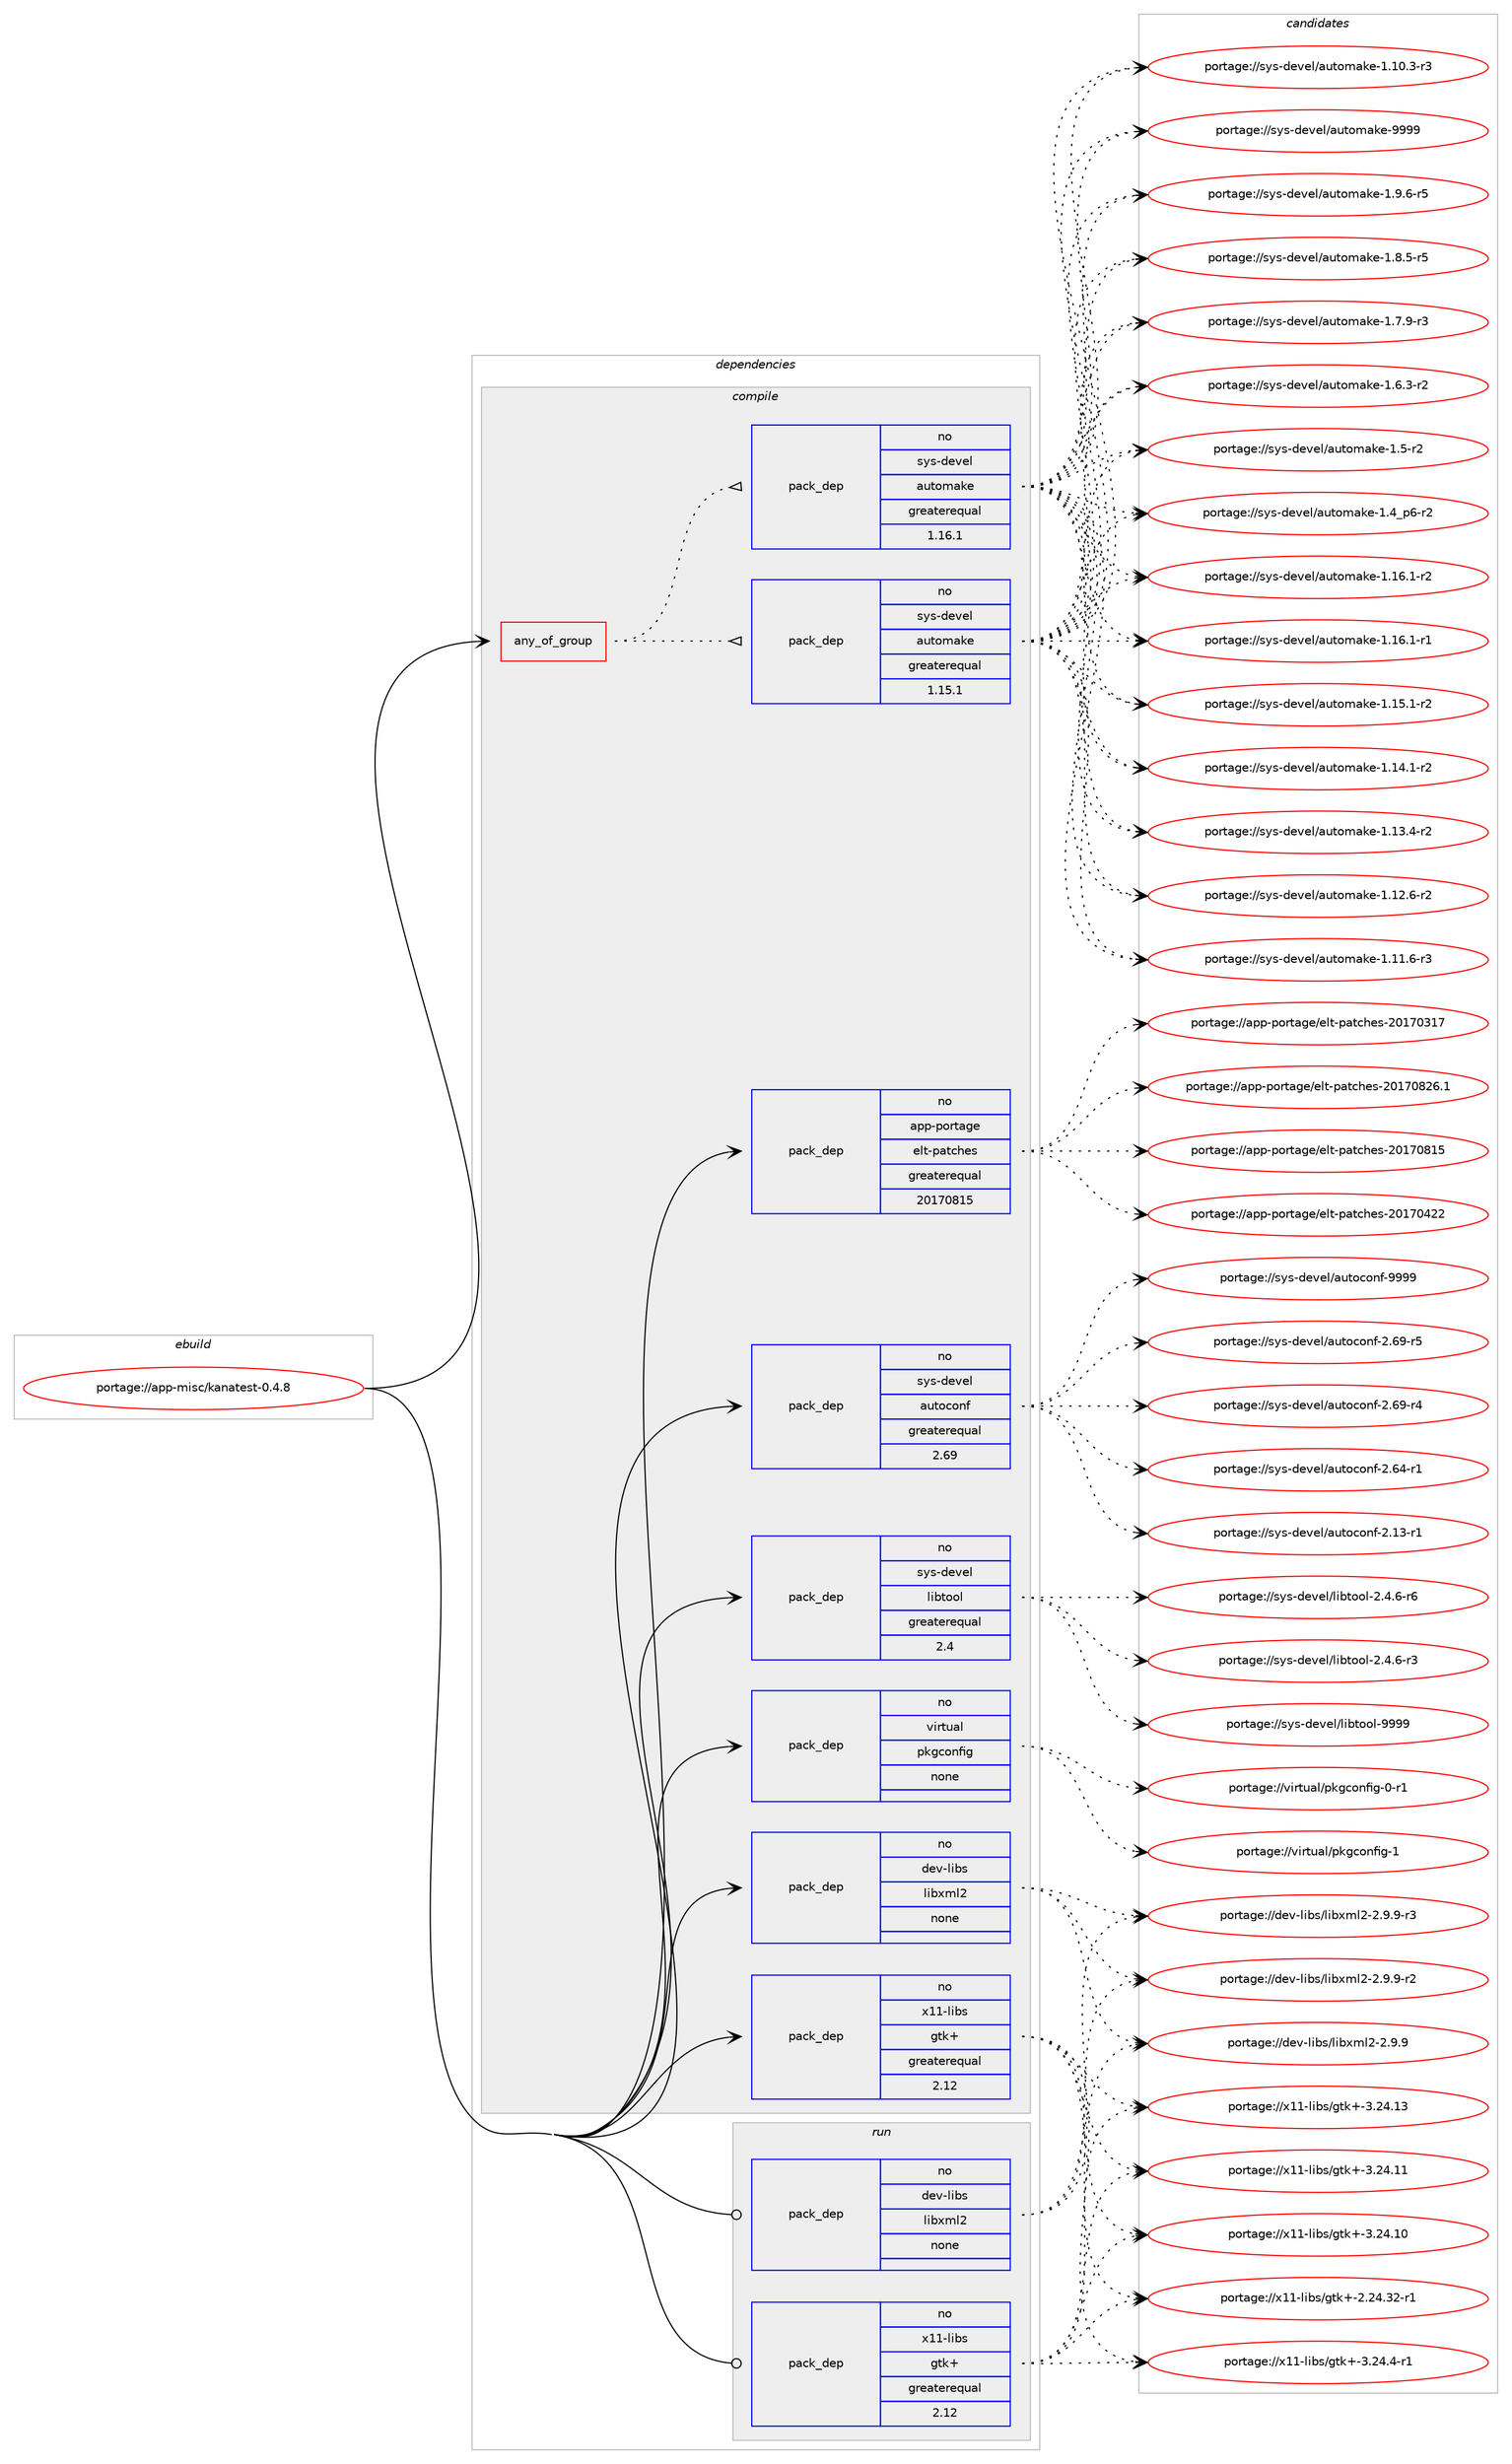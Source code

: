 digraph prolog {

# *************
# Graph options
# *************

newrank=true;
concentrate=true;
compound=true;
graph [rankdir=LR,fontname=Helvetica,fontsize=10,ranksep=1.5];#, ranksep=2.5, nodesep=0.2];
edge  [arrowhead=vee];
node  [fontname=Helvetica,fontsize=10];

# **********
# The ebuild
# **********

subgraph cluster_leftcol {
color=gray;
rank=same;
label=<<i>ebuild</i>>;
id [label="portage://app-misc/kanatest-0.4.8", color=red, width=4, href="../app-misc/kanatest-0.4.8.svg"];
}

# ****************
# The dependencies
# ****************

subgraph cluster_midcol {
color=gray;
label=<<i>dependencies</i>>;
subgraph cluster_compile {
fillcolor="#eeeeee";
style=filled;
label=<<i>compile</i>>;
subgraph any7912 {
dependency611755 [label=<<TABLE BORDER="0" CELLBORDER="1" CELLSPACING="0" CELLPADDING="4"><TR><TD CELLPADDING="10">any_of_group</TD></TR></TABLE>>, shape=none, color=red];subgraph pack460270 {
dependency611756 [label=<<TABLE BORDER="0" CELLBORDER="1" CELLSPACING="0" CELLPADDING="4" WIDTH="220"><TR><TD ROWSPAN="6" CELLPADDING="30">pack_dep</TD></TR><TR><TD WIDTH="110">no</TD></TR><TR><TD>sys-devel</TD></TR><TR><TD>automake</TD></TR><TR><TD>greaterequal</TD></TR><TR><TD>1.16.1</TD></TR></TABLE>>, shape=none, color=blue];
}
dependency611755:e -> dependency611756:w [weight=20,style="dotted",arrowhead="oinv"];
subgraph pack460271 {
dependency611757 [label=<<TABLE BORDER="0" CELLBORDER="1" CELLSPACING="0" CELLPADDING="4" WIDTH="220"><TR><TD ROWSPAN="6" CELLPADDING="30">pack_dep</TD></TR><TR><TD WIDTH="110">no</TD></TR><TR><TD>sys-devel</TD></TR><TR><TD>automake</TD></TR><TR><TD>greaterequal</TD></TR><TR><TD>1.15.1</TD></TR></TABLE>>, shape=none, color=blue];
}
dependency611755:e -> dependency611757:w [weight=20,style="dotted",arrowhead="oinv"];
}
id:e -> dependency611755:w [weight=20,style="solid",arrowhead="vee"];
subgraph pack460272 {
dependency611758 [label=<<TABLE BORDER="0" CELLBORDER="1" CELLSPACING="0" CELLPADDING="4" WIDTH="220"><TR><TD ROWSPAN="6" CELLPADDING="30">pack_dep</TD></TR><TR><TD WIDTH="110">no</TD></TR><TR><TD>app-portage</TD></TR><TR><TD>elt-patches</TD></TR><TR><TD>greaterequal</TD></TR><TR><TD>20170815</TD></TR></TABLE>>, shape=none, color=blue];
}
id:e -> dependency611758:w [weight=20,style="solid",arrowhead="vee"];
subgraph pack460273 {
dependency611759 [label=<<TABLE BORDER="0" CELLBORDER="1" CELLSPACING="0" CELLPADDING="4" WIDTH="220"><TR><TD ROWSPAN="6" CELLPADDING="30">pack_dep</TD></TR><TR><TD WIDTH="110">no</TD></TR><TR><TD>dev-libs</TD></TR><TR><TD>libxml2</TD></TR><TR><TD>none</TD></TR><TR><TD></TD></TR></TABLE>>, shape=none, color=blue];
}
id:e -> dependency611759:w [weight=20,style="solid",arrowhead="vee"];
subgraph pack460274 {
dependency611760 [label=<<TABLE BORDER="0" CELLBORDER="1" CELLSPACING="0" CELLPADDING="4" WIDTH="220"><TR><TD ROWSPAN="6" CELLPADDING="30">pack_dep</TD></TR><TR><TD WIDTH="110">no</TD></TR><TR><TD>sys-devel</TD></TR><TR><TD>autoconf</TD></TR><TR><TD>greaterequal</TD></TR><TR><TD>2.69</TD></TR></TABLE>>, shape=none, color=blue];
}
id:e -> dependency611760:w [weight=20,style="solid",arrowhead="vee"];
subgraph pack460275 {
dependency611761 [label=<<TABLE BORDER="0" CELLBORDER="1" CELLSPACING="0" CELLPADDING="4" WIDTH="220"><TR><TD ROWSPAN="6" CELLPADDING="30">pack_dep</TD></TR><TR><TD WIDTH="110">no</TD></TR><TR><TD>sys-devel</TD></TR><TR><TD>libtool</TD></TR><TR><TD>greaterequal</TD></TR><TR><TD>2.4</TD></TR></TABLE>>, shape=none, color=blue];
}
id:e -> dependency611761:w [weight=20,style="solid",arrowhead="vee"];
subgraph pack460276 {
dependency611762 [label=<<TABLE BORDER="0" CELLBORDER="1" CELLSPACING="0" CELLPADDING="4" WIDTH="220"><TR><TD ROWSPAN="6" CELLPADDING="30">pack_dep</TD></TR><TR><TD WIDTH="110">no</TD></TR><TR><TD>virtual</TD></TR><TR><TD>pkgconfig</TD></TR><TR><TD>none</TD></TR><TR><TD></TD></TR></TABLE>>, shape=none, color=blue];
}
id:e -> dependency611762:w [weight=20,style="solid",arrowhead="vee"];
subgraph pack460277 {
dependency611763 [label=<<TABLE BORDER="0" CELLBORDER="1" CELLSPACING="0" CELLPADDING="4" WIDTH="220"><TR><TD ROWSPAN="6" CELLPADDING="30">pack_dep</TD></TR><TR><TD WIDTH="110">no</TD></TR><TR><TD>x11-libs</TD></TR><TR><TD>gtk+</TD></TR><TR><TD>greaterequal</TD></TR><TR><TD>2.12</TD></TR></TABLE>>, shape=none, color=blue];
}
id:e -> dependency611763:w [weight=20,style="solid",arrowhead="vee"];
}
subgraph cluster_compileandrun {
fillcolor="#eeeeee";
style=filled;
label=<<i>compile and run</i>>;
}
subgraph cluster_run {
fillcolor="#eeeeee";
style=filled;
label=<<i>run</i>>;
subgraph pack460278 {
dependency611764 [label=<<TABLE BORDER="0" CELLBORDER="1" CELLSPACING="0" CELLPADDING="4" WIDTH="220"><TR><TD ROWSPAN="6" CELLPADDING="30">pack_dep</TD></TR><TR><TD WIDTH="110">no</TD></TR><TR><TD>dev-libs</TD></TR><TR><TD>libxml2</TD></TR><TR><TD>none</TD></TR><TR><TD></TD></TR></TABLE>>, shape=none, color=blue];
}
id:e -> dependency611764:w [weight=20,style="solid",arrowhead="odot"];
subgraph pack460279 {
dependency611765 [label=<<TABLE BORDER="0" CELLBORDER="1" CELLSPACING="0" CELLPADDING="4" WIDTH="220"><TR><TD ROWSPAN="6" CELLPADDING="30">pack_dep</TD></TR><TR><TD WIDTH="110">no</TD></TR><TR><TD>x11-libs</TD></TR><TR><TD>gtk+</TD></TR><TR><TD>greaterequal</TD></TR><TR><TD>2.12</TD></TR></TABLE>>, shape=none, color=blue];
}
id:e -> dependency611765:w [weight=20,style="solid",arrowhead="odot"];
}
}

# **************
# The candidates
# **************

subgraph cluster_choices {
rank=same;
color=gray;
label=<<i>candidates</i>>;

subgraph choice460270 {
color=black;
nodesep=1;
choice115121115451001011181011084797117116111109971071014557575757 [label="portage://sys-devel/automake-9999", color=red, width=4,href="../sys-devel/automake-9999.svg"];
choice115121115451001011181011084797117116111109971071014549465746544511453 [label="portage://sys-devel/automake-1.9.6-r5", color=red, width=4,href="../sys-devel/automake-1.9.6-r5.svg"];
choice115121115451001011181011084797117116111109971071014549465646534511453 [label="portage://sys-devel/automake-1.8.5-r5", color=red, width=4,href="../sys-devel/automake-1.8.5-r5.svg"];
choice115121115451001011181011084797117116111109971071014549465546574511451 [label="portage://sys-devel/automake-1.7.9-r3", color=red, width=4,href="../sys-devel/automake-1.7.9-r3.svg"];
choice115121115451001011181011084797117116111109971071014549465446514511450 [label="portage://sys-devel/automake-1.6.3-r2", color=red, width=4,href="../sys-devel/automake-1.6.3-r2.svg"];
choice11512111545100101118101108479711711611110997107101454946534511450 [label="portage://sys-devel/automake-1.5-r2", color=red, width=4,href="../sys-devel/automake-1.5-r2.svg"];
choice115121115451001011181011084797117116111109971071014549465295112544511450 [label="portage://sys-devel/automake-1.4_p6-r2", color=red, width=4,href="../sys-devel/automake-1.4_p6-r2.svg"];
choice11512111545100101118101108479711711611110997107101454946495446494511450 [label="portage://sys-devel/automake-1.16.1-r2", color=red, width=4,href="../sys-devel/automake-1.16.1-r2.svg"];
choice11512111545100101118101108479711711611110997107101454946495446494511449 [label="portage://sys-devel/automake-1.16.1-r1", color=red, width=4,href="../sys-devel/automake-1.16.1-r1.svg"];
choice11512111545100101118101108479711711611110997107101454946495346494511450 [label="portage://sys-devel/automake-1.15.1-r2", color=red, width=4,href="../sys-devel/automake-1.15.1-r2.svg"];
choice11512111545100101118101108479711711611110997107101454946495246494511450 [label="portage://sys-devel/automake-1.14.1-r2", color=red, width=4,href="../sys-devel/automake-1.14.1-r2.svg"];
choice11512111545100101118101108479711711611110997107101454946495146524511450 [label="portage://sys-devel/automake-1.13.4-r2", color=red, width=4,href="../sys-devel/automake-1.13.4-r2.svg"];
choice11512111545100101118101108479711711611110997107101454946495046544511450 [label="portage://sys-devel/automake-1.12.6-r2", color=red, width=4,href="../sys-devel/automake-1.12.6-r2.svg"];
choice11512111545100101118101108479711711611110997107101454946494946544511451 [label="portage://sys-devel/automake-1.11.6-r3", color=red, width=4,href="../sys-devel/automake-1.11.6-r3.svg"];
choice11512111545100101118101108479711711611110997107101454946494846514511451 [label="portage://sys-devel/automake-1.10.3-r3", color=red, width=4,href="../sys-devel/automake-1.10.3-r3.svg"];
dependency611756:e -> choice115121115451001011181011084797117116111109971071014557575757:w [style=dotted,weight="100"];
dependency611756:e -> choice115121115451001011181011084797117116111109971071014549465746544511453:w [style=dotted,weight="100"];
dependency611756:e -> choice115121115451001011181011084797117116111109971071014549465646534511453:w [style=dotted,weight="100"];
dependency611756:e -> choice115121115451001011181011084797117116111109971071014549465546574511451:w [style=dotted,weight="100"];
dependency611756:e -> choice115121115451001011181011084797117116111109971071014549465446514511450:w [style=dotted,weight="100"];
dependency611756:e -> choice11512111545100101118101108479711711611110997107101454946534511450:w [style=dotted,weight="100"];
dependency611756:e -> choice115121115451001011181011084797117116111109971071014549465295112544511450:w [style=dotted,weight="100"];
dependency611756:e -> choice11512111545100101118101108479711711611110997107101454946495446494511450:w [style=dotted,weight="100"];
dependency611756:e -> choice11512111545100101118101108479711711611110997107101454946495446494511449:w [style=dotted,weight="100"];
dependency611756:e -> choice11512111545100101118101108479711711611110997107101454946495346494511450:w [style=dotted,weight="100"];
dependency611756:e -> choice11512111545100101118101108479711711611110997107101454946495246494511450:w [style=dotted,weight="100"];
dependency611756:e -> choice11512111545100101118101108479711711611110997107101454946495146524511450:w [style=dotted,weight="100"];
dependency611756:e -> choice11512111545100101118101108479711711611110997107101454946495046544511450:w [style=dotted,weight="100"];
dependency611756:e -> choice11512111545100101118101108479711711611110997107101454946494946544511451:w [style=dotted,weight="100"];
dependency611756:e -> choice11512111545100101118101108479711711611110997107101454946494846514511451:w [style=dotted,weight="100"];
}
subgraph choice460271 {
color=black;
nodesep=1;
choice115121115451001011181011084797117116111109971071014557575757 [label="portage://sys-devel/automake-9999", color=red, width=4,href="../sys-devel/automake-9999.svg"];
choice115121115451001011181011084797117116111109971071014549465746544511453 [label="portage://sys-devel/automake-1.9.6-r5", color=red, width=4,href="../sys-devel/automake-1.9.6-r5.svg"];
choice115121115451001011181011084797117116111109971071014549465646534511453 [label="portage://sys-devel/automake-1.8.5-r5", color=red, width=4,href="../sys-devel/automake-1.8.5-r5.svg"];
choice115121115451001011181011084797117116111109971071014549465546574511451 [label="portage://sys-devel/automake-1.7.9-r3", color=red, width=4,href="../sys-devel/automake-1.7.9-r3.svg"];
choice115121115451001011181011084797117116111109971071014549465446514511450 [label="portage://sys-devel/automake-1.6.3-r2", color=red, width=4,href="../sys-devel/automake-1.6.3-r2.svg"];
choice11512111545100101118101108479711711611110997107101454946534511450 [label="portage://sys-devel/automake-1.5-r2", color=red, width=4,href="../sys-devel/automake-1.5-r2.svg"];
choice115121115451001011181011084797117116111109971071014549465295112544511450 [label="portage://sys-devel/automake-1.4_p6-r2", color=red, width=4,href="../sys-devel/automake-1.4_p6-r2.svg"];
choice11512111545100101118101108479711711611110997107101454946495446494511450 [label="portage://sys-devel/automake-1.16.1-r2", color=red, width=4,href="../sys-devel/automake-1.16.1-r2.svg"];
choice11512111545100101118101108479711711611110997107101454946495446494511449 [label="portage://sys-devel/automake-1.16.1-r1", color=red, width=4,href="../sys-devel/automake-1.16.1-r1.svg"];
choice11512111545100101118101108479711711611110997107101454946495346494511450 [label="portage://sys-devel/automake-1.15.1-r2", color=red, width=4,href="../sys-devel/automake-1.15.1-r2.svg"];
choice11512111545100101118101108479711711611110997107101454946495246494511450 [label="portage://sys-devel/automake-1.14.1-r2", color=red, width=4,href="../sys-devel/automake-1.14.1-r2.svg"];
choice11512111545100101118101108479711711611110997107101454946495146524511450 [label="portage://sys-devel/automake-1.13.4-r2", color=red, width=4,href="../sys-devel/automake-1.13.4-r2.svg"];
choice11512111545100101118101108479711711611110997107101454946495046544511450 [label="portage://sys-devel/automake-1.12.6-r2", color=red, width=4,href="../sys-devel/automake-1.12.6-r2.svg"];
choice11512111545100101118101108479711711611110997107101454946494946544511451 [label="portage://sys-devel/automake-1.11.6-r3", color=red, width=4,href="../sys-devel/automake-1.11.6-r3.svg"];
choice11512111545100101118101108479711711611110997107101454946494846514511451 [label="portage://sys-devel/automake-1.10.3-r3", color=red, width=4,href="../sys-devel/automake-1.10.3-r3.svg"];
dependency611757:e -> choice115121115451001011181011084797117116111109971071014557575757:w [style=dotted,weight="100"];
dependency611757:e -> choice115121115451001011181011084797117116111109971071014549465746544511453:w [style=dotted,weight="100"];
dependency611757:e -> choice115121115451001011181011084797117116111109971071014549465646534511453:w [style=dotted,weight="100"];
dependency611757:e -> choice115121115451001011181011084797117116111109971071014549465546574511451:w [style=dotted,weight="100"];
dependency611757:e -> choice115121115451001011181011084797117116111109971071014549465446514511450:w [style=dotted,weight="100"];
dependency611757:e -> choice11512111545100101118101108479711711611110997107101454946534511450:w [style=dotted,weight="100"];
dependency611757:e -> choice115121115451001011181011084797117116111109971071014549465295112544511450:w [style=dotted,weight="100"];
dependency611757:e -> choice11512111545100101118101108479711711611110997107101454946495446494511450:w [style=dotted,weight="100"];
dependency611757:e -> choice11512111545100101118101108479711711611110997107101454946495446494511449:w [style=dotted,weight="100"];
dependency611757:e -> choice11512111545100101118101108479711711611110997107101454946495346494511450:w [style=dotted,weight="100"];
dependency611757:e -> choice11512111545100101118101108479711711611110997107101454946495246494511450:w [style=dotted,weight="100"];
dependency611757:e -> choice11512111545100101118101108479711711611110997107101454946495146524511450:w [style=dotted,weight="100"];
dependency611757:e -> choice11512111545100101118101108479711711611110997107101454946495046544511450:w [style=dotted,weight="100"];
dependency611757:e -> choice11512111545100101118101108479711711611110997107101454946494946544511451:w [style=dotted,weight="100"];
dependency611757:e -> choice11512111545100101118101108479711711611110997107101454946494846514511451:w [style=dotted,weight="100"];
}
subgraph choice460272 {
color=black;
nodesep=1;
choice971121124511211111411697103101471011081164511297116991041011154550484955485650544649 [label="portage://app-portage/elt-patches-20170826.1", color=red, width=4,href="../app-portage/elt-patches-20170826.1.svg"];
choice97112112451121111141169710310147101108116451129711699104101115455048495548564953 [label="portage://app-portage/elt-patches-20170815", color=red, width=4,href="../app-portage/elt-patches-20170815.svg"];
choice97112112451121111141169710310147101108116451129711699104101115455048495548525050 [label="portage://app-portage/elt-patches-20170422", color=red, width=4,href="../app-portage/elt-patches-20170422.svg"];
choice97112112451121111141169710310147101108116451129711699104101115455048495548514955 [label="portage://app-portage/elt-patches-20170317", color=red, width=4,href="../app-portage/elt-patches-20170317.svg"];
dependency611758:e -> choice971121124511211111411697103101471011081164511297116991041011154550484955485650544649:w [style=dotted,weight="100"];
dependency611758:e -> choice97112112451121111141169710310147101108116451129711699104101115455048495548564953:w [style=dotted,weight="100"];
dependency611758:e -> choice97112112451121111141169710310147101108116451129711699104101115455048495548525050:w [style=dotted,weight="100"];
dependency611758:e -> choice97112112451121111141169710310147101108116451129711699104101115455048495548514955:w [style=dotted,weight="100"];
}
subgraph choice460273 {
color=black;
nodesep=1;
choice10010111845108105981154710810598120109108504550465746574511451 [label="portage://dev-libs/libxml2-2.9.9-r3", color=red, width=4,href="../dev-libs/libxml2-2.9.9-r3.svg"];
choice10010111845108105981154710810598120109108504550465746574511450 [label="portage://dev-libs/libxml2-2.9.9-r2", color=red, width=4,href="../dev-libs/libxml2-2.9.9-r2.svg"];
choice1001011184510810598115471081059812010910850455046574657 [label="portage://dev-libs/libxml2-2.9.9", color=red, width=4,href="../dev-libs/libxml2-2.9.9.svg"];
dependency611759:e -> choice10010111845108105981154710810598120109108504550465746574511451:w [style=dotted,weight="100"];
dependency611759:e -> choice10010111845108105981154710810598120109108504550465746574511450:w [style=dotted,weight="100"];
dependency611759:e -> choice1001011184510810598115471081059812010910850455046574657:w [style=dotted,weight="100"];
}
subgraph choice460274 {
color=black;
nodesep=1;
choice115121115451001011181011084797117116111991111101024557575757 [label="portage://sys-devel/autoconf-9999", color=red, width=4,href="../sys-devel/autoconf-9999.svg"];
choice1151211154510010111810110847971171161119911111010245504654574511453 [label="portage://sys-devel/autoconf-2.69-r5", color=red, width=4,href="../sys-devel/autoconf-2.69-r5.svg"];
choice1151211154510010111810110847971171161119911111010245504654574511452 [label="portage://sys-devel/autoconf-2.69-r4", color=red, width=4,href="../sys-devel/autoconf-2.69-r4.svg"];
choice1151211154510010111810110847971171161119911111010245504654524511449 [label="portage://sys-devel/autoconf-2.64-r1", color=red, width=4,href="../sys-devel/autoconf-2.64-r1.svg"];
choice1151211154510010111810110847971171161119911111010245504649514511449 [label="portage://sys-devel/autoconf-2.13-r1", color=red, width=4,href="../sys-devel/autoconf-2.13-r1.svg"];
dependency611760:e -> choice115121115451001011181011084797117116111991111101024557575757:w [style=dotted,weight="100"];
dependency611760:e -> choice1151211154510010111810110847971171161119911111010245504654574511453:w [style=dotted,weight="100"];
dependency611760:e -> choice1151211154510010111810110847971171161119911111010245504654574511452:w [style=dotted,weight="100"];
dependency611760:e -> choice1151211154510010111810110847971171161119911111010245504654524511449:w [style=dotted,weight="100"];
dependency611760:e -> choice1151211154510010111810110847971171161119911111010245504649514511449:w [style=dotted,weight="100"];
}
subgraph choice460275 {
color=black;
nodesep=1;
choice1151211154510010111810110847108105981161111111084557575757 [label="portage://sys-devel/libtool-9999", color=red, width=4,href="../sys-devel/libtool-9999.svg"];
choice1151211154510010111810110847108105981161111111084550465246544511454 [label="portage://sys-devel/libtool-2.4.6-r6", color=red, width=4,href="../sys-devel/libtool-2.4.6-r6.svg"];
choice1151211154510010111810110847108105981161111111084550465246544511451 [label="portage://sys-devel/libtool-2.4.6-r3", color=red, width=4,href="../sys-devel/libtool-2.4.6-r3.svg"];
dependency611761:e -> choice1151211154510010111810110847108105981161111111084557575757:w [style=dotted,weight="100"];
dependency611761:e -> choice1151211154510010111810110847108105981161111111084550465246544511454:w [style=dotted,weight="100"];
dependency611761:e -> choice1151211154510010111810110847108105981161111111084550465246544511451:w [style=dotted,weight="100"];
}
subgraph choice460276 {
color=black;
nodesep=1;
choice1181051141161179710847112107103991111101021051034549 [label="portage://virtual/pkgconfig-1", color=red, width=4,href="../virtual/pkgconfig-1.svg"];
choice11810511411611797108471121071039911111010210510345484511449 [label="portage://virtual/pkgconfig-0-r1", color=red, width=4,href="../virtual/pkgconfig-0-r1.svg"];
dependency611762:e -> choice1181051141161179710847112107103991111101021051034549:w [style=dotted,weight="100"];
dependency611762:e -> choice11810511411611797108471121071039911111010210510345484511449:w [style=dotted,weight="100"];
}
subgraph choice460277 {
color=black;
nodesep=1;
choice120494945108105981154710311610743455146505246524511449 [label="portage://x11-libs/gtk+-3.24.4-r1", color=red, width=4,href="../x11-libs/gtk+-3.24.4-r1.svg"];
choice1204949451081059811547103116107434551465052464951 [label="portage://x11-libs/gtk+-3.24.13", color=red, width=4,href="../x11-libs/gtk+-3.24.13.svg"];
choice1204949451081059811547103116107434551465052464949 [label="portage://x11-libs/gtk+-3.24.11", color=red, width=4,href="../x11-libs/gtk+-3.24.11.svg"];
choice1204949451081059811547103116107434551465052464948 [label="portage://x11-libs/gtk+-3.24.10", color=red, width=4,href="../x11-libs/gtk+-3.24.10.svg"];
choice12049494510810598115471031161074345504650524651504511449 [label="portage://x11-libs/gtk+-2.24.32-r1", color=red, width=4,href="../x11-libs/gtk+-2.24.32-r1.svg"];
dependency611763:e -> choice120494945108105981154710311610743455146505246524511449:w [style=dotted,weight="100"];
dependency611763:e -> choice1204949451081059811547103116107434551465052464951:w [style=dotted,weight="100"];
dependency611763:e -> choice1204949451081059811547103116107434551465052464949:w [style=dotted,weight="100"];
dependency611763:e -> choice1204949451081059811547103116107434551465052464948:w [style=dotted,weight="100"];
dependency611763:e -> choice12049494510810598115471031161074345504650524651504511449:w [style=dotted,weight="100"];
}
subgraph choice460278 {
color=black;
nodesep=1;
choice10010111845108105981154710810598120109108504550465746574511451 [label="portage://dev-libs/libxml2-2.9.9-r3", color=red, width=4,href="../dev-libs/libxml2-2.9.9-r3.svg"];
choice10010111845108105981154710810598120109108504550465746574511450 [label="portage://dev-libs/libxml2-2.9.9-r2", color=red, width=4,href="../dev-libs/libxml2-2.9.9-r2.svg"];
choice1001011184510810598115471081059812010910850455046574657 [label="portage://dev-libs/libxml2-2.9.9", color=red, width=4,href="../dev-libs/libxml2-2.9.9.svg"];
dependency611764:e -> choice10010111845108105981154710810598120109108504550465746574511451:w [style=dotted,weight="100"];
dependency611764:e -> choice10010111845108105981154710810598120109108504550465746574511450:w [style=dotted,weight="100"];
dependency611764:e -> choice1001011184510810598115471081059812010910850455046574657:w [style=dotted,weight="100"];
}
subgraph choice460279 {
color=black;
nodesep=1;
choice120494945108105981154710311610743455146505246524511449 [label="portage://x11-libs/gtk+-3.24.4-r1", color=red, width=4,href="../x11-libs/gtk+-3.24.4-r1.svg"];
choice1204949451081059811547103116107434551465052464951 [label="portage://x11-libs/gtk+-3.24.13", color=red, width=4,href="../x11-libs/gtk+-3.24.13.svg"];
choice1204949451081059811547103116107434551465052464949 [label="portage://x11-libs/gtk+-3.24.11", color=red, width=4,href="../x11-libs/gtk+-3.24.11.svg"];
choice1204949451081059811547103116107434551465052464948 [label="portage://x11-libs/gtk+-3.24.10", color=red, width=4,href="../x11-libs/gtk+-3.24.10.svg"];
choice12049494510810598115471031161074345504650524651504511449 [label="portage://x11-libs/gtk+-2.24.32-r1", color=red, width=4,href="../x11-libs/gtk+-2.24.32-r1.svg"];
dependency611765:e -> choice120494945108105981154710311610743455146505246524511449:w [style=dotted,weight="100"];
dependency611765:e -> choice1204949451081059811547103116107434551465052464951:w [style=dotted,weight="100"];
dependency611765:e -> choice1204949451081059811547103116107434551465052464949:w [style=dotted,weight="100"];
dependency611765:e -> choice1204949451081059811547103116107434551465052464948:w [style=dotted,weight="100"];
dependency611765:e -> choice12049494510810598115471031161074345504650524651504511449:w [style=dotted,weight="100"];
}
}

}
